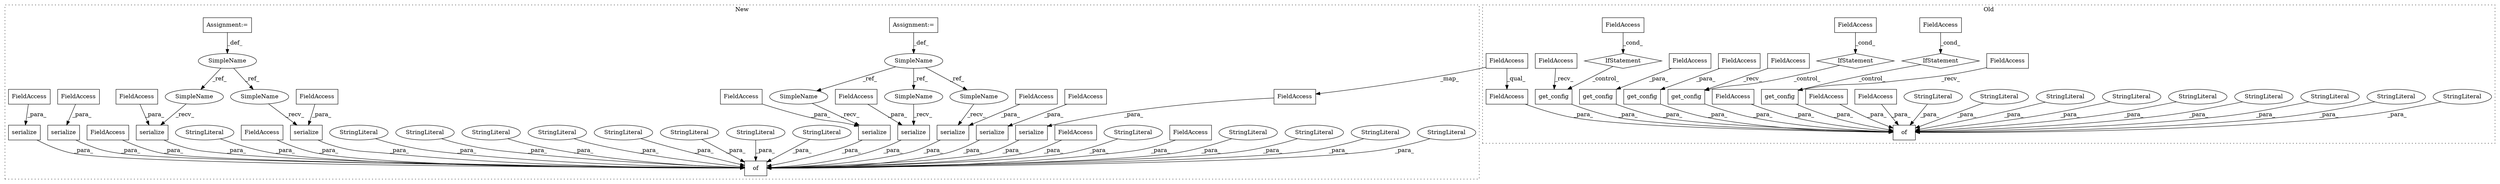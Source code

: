 digraph G {
subgraph cluster0 {
1 [label="get_config" a="32" s="10441" l="12" shape="box"];
23 [label="of" a="32" s="10218,10671" l="3,1" shape="box"];
24 [label="FieldAccess" a="22" s="10359" l="24" shape="box"];
28 [label="StringLiteral" a="45" s="10292" l="12" shape="ellipse"];
31 [label="StringLiteral" a="45" s="10346" l="12" shape="ellipse"];
34 [label="StringLiteral" a="45" s="10645" l="11" shape="ellipse"];
35 [label="StringLiteral" a="45" s="10618" l="11" shape="ellipse"];
36 [label="StringLiteral" a="45" s="10221" l="12" shape="ellipse"];
38 [label="StringLiteral" a="45" s="10384" l="15" shape="ellipse"];
40 [label="StringLiteral" a="45" s="10462" l="15" shape="ellipse"];
41 [label="FieldAccess" a="22" s="10401" l="18" shape="box"];
42 [label="IfStatement" a="25" s="10419" l="3" shape="diamond"];
46 [label="StringLiteral" a="45" s="10250" l="6" shape="ellipse"];
49 [label="StringLiteral" a="45" s="10540" l="15" shape="ellipse"];
51 [label="FieldAccess" a="22" s="10657" l="14" shape="box"];
54 [label="FieldAccess" a="22" s="10630" l="14" shape="box"];
56 [label="FieldAccess" a="22" s="10422" l="18" shape="box"];
58 [label="FieldAccess" a="22" s="10234" l="15" shape="box"];
59 [label="FieldAccess" a="22" s="10359" l="15" shape="box"];
61 [label="get_config" a="32" s="10519" l="12" shape="box"];
62 [label="FieldAccess" a="22" s="10500" l="18" shape="box"];
63 [label="FieldAccess" a="22" s="10479" l="18" shape="box"];
64 [label="IfStatement" a="25" s="10497" l="3" shape="diamond"];
65 [label="get_config" a="32" s="10270,10290" l="11,1" shape="box"];
66 [label="FieldAccess" a="22" s="10281" l="9" shape="box"];
67 [label="get_config" a="32" s="10318,10344" l="11,1" shape="box"];
68 [label="FieldAccess" a="22" s="10329" l="15" shape="box"];
69 [label="get_config" a="32" s="10597" l="12" shape="box"];
70 [label="FieldAccess" a="22" s="10578" l="18" shape="box"];
71 [label="FieldAccess" a="22" s="10557" l="18" shape="box"];
72 [label="IfStatement" a="25" s="10575" l="3" shape="diamond"];
label = "Old";
style="dotted";
}
subgraph cluster1 {
2 [label="of" a="32" s="11537,12304" l="3,1" shape="box"];
3 [label="StringLiteral" a="45" s="11845" l="20" shape="ellipse"];
4 [label="StringLiteral" a="45" s="12239" l="9" shape="ellipse"];
5 [label="StringLiteral" a="45" s="11705" l="23" shape="ellipse"];
6 [label="StringLiteral" a="45" s="12105" l="22" shape="ellipse"];
7 [label="FieldAccess" a="22" s="11622" l="13" shape="box"];
8 [label="StringLiteral" a="45" s="11611" l="10" shape="ellipse"];
9 [label="serialize" a="32" s="11879,11907" l="10,1" shape="box"];
10 [label="SimpleName" a="42" s="11416" l="12" shape="ellipse"];
11 [label="serialize" a="32" s="11946,11977" l="10,1" shape="box"];
12 [label="FieldAccess" a="22" s="12282" l="22" shape="box"];
13 [label="serialize" a="32" s="12071,12103" l="10,1" shape="box"];
14 [label="SimpleName" a="42" s="11509" l="11" shape="ellipse"];
15 [label="serialize" a="32" s="12207,12237" l="10,1" shape="box"];
16 [label="FieldAccess" a="22" s="11956" l="21" shape="box"];
17 [label="serialize" a="32" s="12140,12175" l="10,1" shape="box"];
18 [label="FieldAccess" a="22" s="11889" l="18" shape="box"];
19 [label="serialize" a="32" s="11812,11843" l="10,1" shape="box"];
20 [label="FieldAccess" a="22" s="12217" l="20" shape="box"];
21 [label="FieldAccess" a="22" s="12081" l="22" shape="box"];
22 [label="FieldAccess" a="22" s="11822" l="21" shape="box"];
25 [label="Assignment:=" a="7" s="11509" l="11" shape="box"];
26 [label="Assignment:=" a="7" s="11416" l="12" shape="box"];
27 [label="StringLiteral" a="45" s="11909" l="23" shape="ellipse"];
29 [label="StringLiteral" a="45" s="11780" l="18" shape="ellipse"];
30 [label="StringLiteral" a="45" s="11540" l="7" shape="ellipse"];
32 [label="StringLiteral" a="45" s="12262" l="19" shape="ellipse"];
33 [label="StringLiteral" a="45" s="11636" l="20" shape="ellipse"];
37 [label="StringLiteral" a="45" s="12039" l="19" shape="ellipse"];
39 [label="StringLiteral" a="45" s="11559" l="12" shape="ellipse"];
43 [label="StringLiteral" a="45" s="11979" l="18" shape="ellipse"];
44 [label="serialize" a="32" s="11742,11778" l="10,1" shape="box"];
45 [label="FieldAccess" a="22" s="11752" l="26" shape="box"];
47 [label="serialize" a="32" s="11670,11703" l="10,1" shape="box"];
48 [label="FieldAccess" a="22" s="12249" l="12" shape="box"];
50 [label="StringLiteral" a="45" s="12177" l="17" shape="ellipse"];
52 [label="serialize" a="32" s="11584,11609" l="10,1" shape="box"];
53 [label="FieldAccess" a="22" s="11680" l="23" shape="box"];
55 [label="FieldAccess" a="22" s="11548" l="10" shape="box"];
57 [label="FieldAccess" a="22" s="12150" l="25" shape="box"];
60 [label="FieldAccess" a="22" s="11594" l="15" shape="box"];
73 [label="SimpleName" a="42" s="11933" l="12" shape="ellipse"];
74 [label="SimpleName" a="42" s="11866" l="12" shape="ellipse"];
75 [label="SimpleName" a="42" s="12128" l="11" shape="ellipse"];
76 [label="SimpleName" a="42" s="12195" l="11" shape="ellipse"];
77 [label="SimpleName" a="42" s="12059" l="11" shape="ellipse"];
label = "New";
style="dotted";
}
1 -> 23 [label="_para_"];
3 -> 2 [label="_para_"];
4 -> 2 [label="_para_"];
5 -> 2 [label="_para_"];
6 -> 2 [label="_para_"];
7 -> 2 [label="_para_"];
8 -> 2 [label="_para_"];
9 -> 2 [label="_para_"];
10 -> 73 [label="_ref_"];
10 -> 74 [label="_ref_"];
11 -> 2 [label="_para_"];
12 -> 2 [label="_para_"];
13 -> 2 [label="_para_"];
14 -> 76 [label="_ref_"];
14 -> 77 [label="_ref_"];
14 -> 75 [label="_ref_"];
15 -> 2 [label="_para_"];
16 -> 11 [label="_para_"];
17 -> 2 [label="_para_"];
18 -> 9 [label="_para_"];
19 -> 2 [label="_para_"];
20 -> 15 [label="_para_"];
21 -> 13 [label="_para_"];
22 -> 19 [label="_para_"];
24 -> 23 [label="_para_"];
25 -> 14 [label="_def_"];
26 -> 10 [label="_def_"];
27 -> 2 [label="_para_"];
28 -> 23 [label="_para_"];
29 -> 2 [label="_para_"];
30 -> 2 [label="_para_"];
31 -> 23 [label="_para_"];
32 -> 2 [label="_para_"];
33 -> 2 [label="_para_"];
34 -> 23 [label="_para_"];
35 -> 23 [label="_para_"];
36 -> 23 [label="_para_"];
37 -> 2 [label="_para_"];
38 -> 23 [label="_para_"];
39 -> 2 [label="_para_"];
40 -> 23 [label="_para_"];
41 -> 42 [label="_cond_"];
42 -> 1 [label="_control_"];
43 -> 2 [label="_para_"];
44 -> 2 [label="_para_"];
45 -> 44 [label="_para_"];
46 -> 23 [label="_para_"];
47 -> 2 [label="_para_"];
48 -> 2 [label="_para_"];
49 -> 23 [label="_para_"];
50 -> 2 [label="_para_"];
51 -> 23 [label="_para_"];
52 -> 2 [label="_para_"];
53 -> 47 [label="_para_"];
54 -> 23 [label="_para_"];
55 -> 2 [label="_para_"];
56 -> 1 [label="_recv_"];
57 -> 17 [label="_para_"];
58 -> 23 [label="_para_"];
59 -> 60 [label="_map_"];
59 -> 24 [label="_qual_"];
60 -> 52 [label="_para_"];
61 -> 23 [label="_para_"];
62 -> 61 [label="_recv_"];
63 -> 64 [label="_cond_"];
64 -> 61 [label="_control_"];
65 -> 23 [label="_para_"];
66 -> 65 [label="_para_"];
67 -> 23 [label="_para_"];
68 -> 67 [label="_para_"];
69 -> 23 [label="_para_"];
70 -> 69 [label="_recv_"];
71 -> 72 [label="_cond_"];
72 -> 69 [label="_control_"];
73 -> 11 [label="_recv_"];
74 -> 9 [label="_recv_"];
75 -> 17 [label="_recv_"];
76 -> 15 [label="_recv_"];
77 -> 13 [label="_recv_"];
}